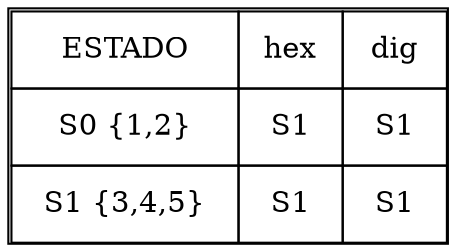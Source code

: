 digraph grafica{
rankdir=LR;
forcelabels= true;
node [shape = plain];
nodo20 [label = <<table border = '1' cellboder = '1' cellspacing='0' cellpadding='10'>
<tr>
<td>ESTADO</td>
<td>hex</td>
<td>dig</td>
</tr>
<tr>
<td> S0 {1,2} </td>
<td> S1 </td>
<td> S1 </td>
</tr>
<tr>
<td> S1 {3,4,5} </td>
<td> S1 </td>
<td> S1 </td>
</tr>
</table>>];

}